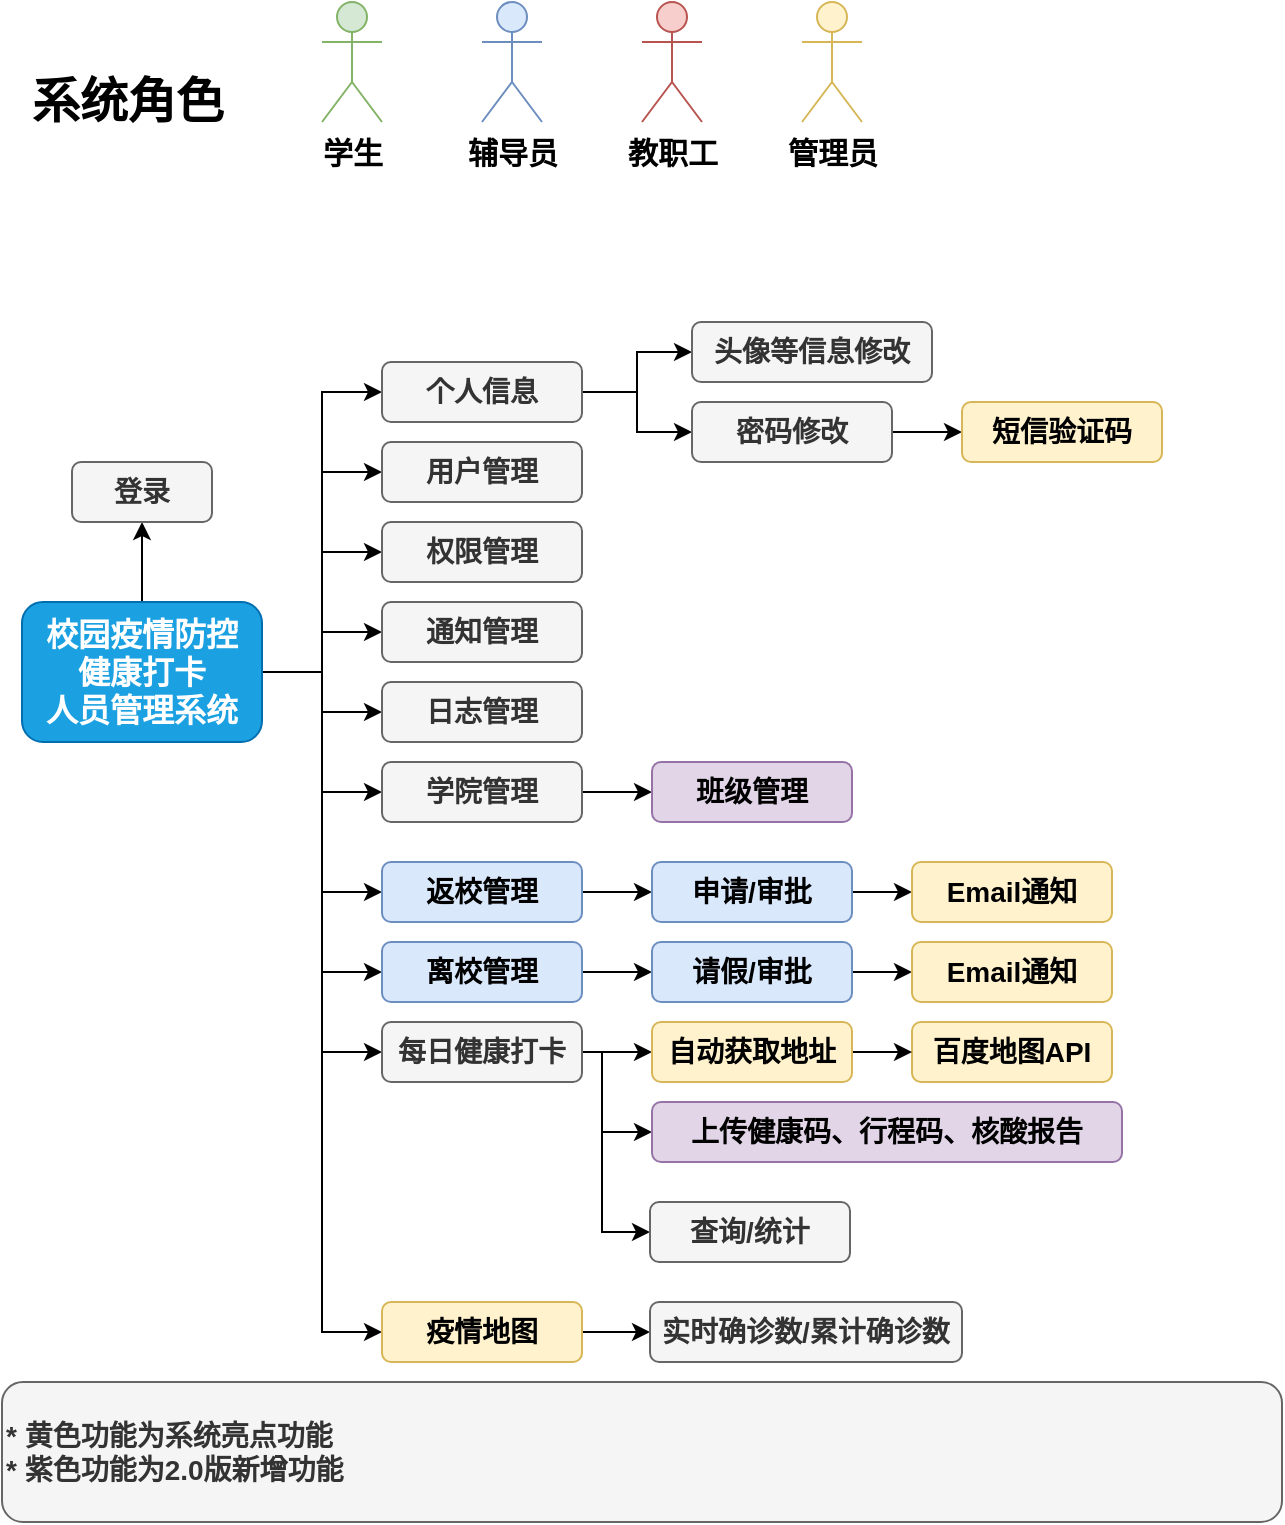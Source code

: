 <mxfile version="20.4.1" type="github">
  <diagram id="yorWovq_tISe7ccQDG3e" name="Page-1">
    <mxGraphModel dx="976" dy="666" grid="1" gridSize="10" guides="1" tooltips="1" connect="1" arrows="1" fold="1" page="1" pageScale="1" pageWidth="827" pageHeight="1169" math="0" shadow="0">
      <root>
        <mxCell id="0" />
        <mxCell id="1" parent="0" />
        <mxCell id="5rIF5Xdq-ZtbnCXGbU9Z-1" value="学生" style="shape=umlActor;verticalLabelPosition=bottom;verticalAlign=top;html=1;outlineConnect=0;fillColor=#d5e8d4;strokeColor=#82b366;fontStyle=1;fontSize=15;" parent="1" vertex="1">
          <mxGeometry x="250" y="30" width="30" height="60" as="geometry" />
        </mxCell>
        <mxCell id="5rIF5Xdq-ZtbnCXGbU9Z-2" value="辅导员" style="shape=umlActor;verticalLabelPosition=bottom;verticalAlign=top;html=1;outlineConnect=0;fillColor=#dae8fc;strokeColor=#6c8ebf;fontStyle=1;fontSize=15;" parent="1" vertex="1">
          <mxGeometry x="330" y="30" width="30" height="60" as="geometry" />
        </mxCell>
        <mxCell id="5rIF5Xdq-ZtbnCXGbU9Z-3" value="教职工" style="shape=umlActor;verticalLabelPosition=bottom;verticalAlign=top;html=1;outlineConnect=0;fillColor=#f8cecc;strokeColor=#b85450;fontStyle=1;fontSize=15;" parent="1" vertex="1">
          <mxGeometry x="410" y="30" width="30" height="60" as="geometry" />
        </mxCell>
        <mxCell id="5rIF5Xdq-ZtbnCXGbU9Z-4" value="管理员" style="shape=umlActor;verticalLabelPosition=bottom;verticalAlign=top;html=1;outlineConnect=0;fillColor=#fff2cc;strokeColor=#d6b656;fontStyle=1;fontSize=15;" parent="1" vertex="1">
          <mxGeometry x="490" y="30" width="30" height="60" as="geometry" />
        </mxCell>
        <mxCell id="5rIF5Xdq-ZtbnCXGbU9Z-7" style="edgeStyle=orthogonalEdgeStyle;rounded=0;orthogonalLoop=1;jettySize=auto;html=1;exitX=0.5;exitY=0;exitDx=0;exitDy=0;entryX=0.5;entryY=1;entryDx=0;entryDy=0;fontSize=14;" parent="1" source="5rIF5Xdq-ZtbnCXGbU9Z-5" target="5rIF5Xdq-ZtbnCXGbU9Z-6" edge="1">
          <mxGeometry relative="1" as="geometry" />
        </mxCell>
        <mxCell id="5rIF5Xdq-ZtbnCXGbU9Z-26" style="edgeStyle=orthogonalEdgeStyle;rounded=0;orthogonalLoop=1;jettySize=auto;html=1;exitX=1;exitY=0.5;exitDx=0;exitDy=0;entryX=0;entryY=0.5;entryDx=0;entryDy=0;fontSize=16;" parent="1" source="5rIF5Xdq-ZtbnCXGbU9Z-5" target="5rIF5Xdq-ZtbnCXGbU9Z-11" edge="1">
          <mxGeometry relative="1" as="geometry" />
        </mxCell>
        <mxCell id="5rIF5Xdq-ZtbnCXGbU9Z-27" style="edgeStyle=orthogonalEdgeStyle;rounded=0;orthogonalLoop=1;jettySize=auto;html=1;exitX=1;exitY=0.5;exitDx=0;exitDy=0;entryX=0;entryY=0.5;entryDx=0;entryDy=0;fontSize=16;" parent="1" source="5rIF5Xdq-ZtbnCXGbU9Z-5" target="5rIF5Xdq-ZtbnCXGbU9Z-8" edge="1">
          <mxGeometry relative="1" as="geometry" />
        </mxCell>
        <mxCell id="5rIF5Xdq-ZtbnCXGbU9Z-28" style="edgeStyle=orthogonalEdgeStyle;rounded=0;orthogonalLoop=1;jettySize=auto;html=1;exitX=1;exitY=0.5;exitDx=0;exitDy=0;entryX=0;entryY=0.5;entryDx=0;entryDy=0;fontSize=16;" parent="1" source="5rIF5Xdq-ZtbnCXGbU9Z-5" target="5rIF5Xdq-ZtbnCXGbU9Z-9" edge="1">
          <mxGeometry relative="1" as="geometry" />
        </mxCell>
        <mxCell id="5rIF5Xdq-ZtbnCXGbU9Z-29" style="edgeStyle=orthogonalEdgeStyle;rounded=0;orthogonalLoop=1;jettySize=auto;html=1;exitX=1;exitY=0.5;exitDx=0;exitDy=0;entryX=0;entryY=0.5;entryDx=0;entryDy=0;fontSize=16;" parent="1" source="5rIF5Xdq-ZtbnCXGbU9Z-5" target="5rIF5Xdq-ZtbnCXGbU9Z-20" edge="1">
          <mxGeometry relative="1" as="geometry" />
        </mxCell>
        <mxCell id="5rIF5Xdq-ZtbnCXGbU9Z-34" style="edgeStyle=orthogonalEdgeStyle;rounded=0;orthogonalLoop=1;jettySize=auto;html=1;exitX=1;exitY=0.5;exitDx=0;exitDy=0;entryX=0;entryY=0.5;entryDx=0;entryDy=0;fontSize=16;" parent="1" source="5rIF5Xdq-ZtbnCXGbU9Z-5" target="5rIF5Xdq-ZtbnCXGbU9Z-10" edge="1">
          <mxGeometry relative="1" as="geometry" />
        </mxCell>
        <mxCell id="5rIF5Xdq-ZtbnCXGbU9Z-35" style="edgeStyle=orthogonalEdgeStyle;rounded=0;orthogonalLoop=1;jettySize=auto;html=1;exitX=1;exitY=0.5;exitDx=0;exitDy=0;entryX=0;entryY=0.5;entryDx=0;entryDy=0;fontSize=16;" parent="1" source="5rIF5Xdq-ZtbnCXGbU9Z-5" target="5rIF5Xdq-ZtbnCXGbU9Z-13" edge="1">
          <mxGeometry relative="1" as="geometry" />
        </mxCell>
        <mxCell id="5rIF5Xdq-ZtbnCXGbU9Z-36" style="edgeStyle=orthogonalEdgeStyle;rounded=0;orthogonalLoop=1;jettySize=auto;html=1;exitX=1;exitY=0.5;exitDx=0;exitDy=0;entryX=0;entryY=0.5;entryDx=0;entryDy=0;fontSize=16;" parent="1" source="5rIF5Xdq-ZtbnCXGbU9Z-5" target="5rIF5Xdq-ZtbnCXGbU9Z-14" edge="1">
          <mxGeometry relative="1" as="geometry" />
        </mxCell>
        <mxCell id="5rIF5Xdq-ZtbnCXGbU9Z-37" style="edgeStyle=orthogonalEdgeStyle;rounded=0;orthogonalLoop=1;jettySize=auto;html=1;exitX=1;exitY=0.5;exitDx=0;exitDy=0;entryX=0;entryY=0.5;entryDx=0;entryDy=0;fontSize=16;" parent="1" source="5rIF5Xdq-ZtbnCXGbU9Z-5" target="5rIF5Xdq-ZtbnCXGbU9Z-15" edge="1">
          <mxGeometry relative="1" as="geometry" />
        </mxCell>
        <mxCell id="5rIF5Xdq-ZtbnCXGbU9Z-38" style="edgeStyle=orthogonalEdgeStyle;rounded=0;orthogonalLoop=1;jettySize=auto;html=1;exitX=1;exitY=0.5;exitDx=0;exitDy=0;entryX=0;entryY=0.5;entryDx=0;entryDy=0;fontSize=16;" parent="1" source="5rIF5Xdq-ZtbnCXGbU9Z-5" target="5rIF5Xdq-ZtbnCXGbU9Z-17" edge="1">
          <mxGeometry relative="1" as="geometry" />
        </mxCell>
        <mxCell id="PQOv4d-Mpdv5f0DtzdS1-7" style="edgeStyle=orthogonalEdgeStyle;rounded=0;orthogonalLoop=1;jettySize=auto;html=1;exitX=1;exitY=0.5;exitDx=0;exitDy=0;entryX=0;entryY=0.5;entryDx=0;entryDy=0;" parent="1" source="5rIF5Xdq-ZtbnCXGbU9Z-5" target="PQOv4d-Mpdv5f0DtzdS1-4" edge="1">
          <mxGeometry relative="1" as="geometry" />
        </mxCell>
        <mxCell id="5rIF5Xdq-ZtbnCXGbU9Z-5" value="校园疫情防控&lt;br style=&quot;font-size: 16px;&quot;&gt;健康打卡&lt;br style=&quot;font-size: 16px;&quot;&gt;人员管理系统" style="rounded=1;whiteSpace=wrap;html=1;fontSize=16;fillColor=#1ba1e2;strokeColor=#006EAF;fontColor=#ffffff;fontStyle=1" parent="1" vertex="1">
          <mxGeometry x="100" y="330" width="120" height="70" as="geometry" />
        </mxCell>
        <mxCell id="5rIF5Xdq-ZtbnCXGbU9Z-6" value="登录" style="rounded=1;whiteSpace=wrap;html=1;fontSize=14;fillColor=#f5f5f5;fontColor=#333333;strokeColor=#666666;fontStyle=1" parent="1" vertex="1">
          <mxGeometry x="125" y="260" width="70" height="30" as="geometry" />
        </mxCell>
        <mxCell id="5rIF5Xdq-ZtbnCXGbU9Z-8" value="用户管理" style="rounded=1;whiteSpace=wrap;html=1;fontSize=14;fillColor=#f5f5f5;fontColor=#333333;strokeColor=#666666;fontStyle=1" parent="1" vertex="1">
          <mxGeometry x="280" y="250" width="100" height="30" as="geometry" />
        </mxCell>
        <mxCell id="5rIF5Xdq-ZtbnCXGbU9Z-9" value="权限管理" style="rounded=1;whiteSpace=wrap;html=1;fontSize=14;fillColor=#f5f5f5;fontColor=#333333;strokeColor=#666666;fontStyle=1" parent="1" vertex="1">
          <mxGeometry x="280" y="290" width="100" height="30" as="geometry" />
        </mxCell>
        <mxCell id="5rIF5Xdq-ZtbnCXGbU9Z-10" value="通知管理" style="rounded=1;whiteSpace=wrap;html=1;fontSize=14;fillColor=#f5f5f5;fontColor=#333333;strokeColor=#666666;fontStyle=1" parent="1" vertex="1">
          <mxGeometry x="280" y="330" width="100" height="30" as="geometry" />
        </mxCell>
        <mxCell id="5rIF5Xdq-ZtbnCXGbU9Z-23" style="edgeStyle=orthogonalEdgeStyle;rounded=0;orthogonalLoop=1;jettySize=auto;html=1;exitX=1;exitY=0.5;exitDx=0;exitDy=0;entryX=0;entryY=0.5;entryDx=0;entryDy=0;fontSize=16;" parent="1" source="5rIF5Xdq-ZtbnCXGbU9Z-11" target="5rIF5Xdq-ZtbnCXGbU9Z-12" edge="1">
          <mxGeometry relative="1" as="geometry" />
        </mxCell>
        <mxCell id="5rIF5Xdq-ZtbnCXGbU9Z-25" style="edgeStyle=orthogonalEdgeStyle;rounded=0;orthogonalLoop=1;jettySize=auto;html=1;exitX=1;exitY=0.5;exitDx=0;exitDy=0;entryX=0;entryY=0.5;entryDx=0;entryDy=0;fontSize=16;" parent="1" source="5rIF5Xdq-ZtbnCXGbU9Z-11" target="5rIF5Xdq-ZtbnCXGbU9Z-22" edge="1">
          <mxGeometry relative="1" as="geometry" />
        </mxCell>
        <mxCell id="5rIF5Xdq-ZtbnCXGbU9Z-11" value="个人信息" style="rounded=1;whiteSpace=wrap;html=1;fontSize=14;fillColor=#f5f5f5;fontColor=#333333;strokeColor=#666666;fontStyle=1" parent="1" vertex="1">
          <mxGeometry x="280" y="210" width="100" height="30" as="geometry" />
        </mxCell>
        <mxCell id="5rIF5Xdq-ZtbnCXGbU9Z-12" value="头像等信息修改" style="rounded=1;whiteSpace=wrap;html=1;fontSize=14;fillColor=#f5f5f5;fontColor=#333333;strokeColor=#666666;fontStyle=1" parent="1" vertex="1">
          <mxGeometry x="435" y="190" width="120" height="30" as="geometry" />
        </mxCell>
        <mxCell id="5rIF5Xdq-ZtbnCXGbU9Z-13" value="日志管理" style="rounded=1;whiteSpace=wrap;html=1;fontSize=14;fillColor=#f5f5f5;fontColor=#333333;strokeColor=#666666;fontStyle=1" parent="1" vertex="1">
          <mxGeometry x="280" y="370" width="100" height="30" as="geometry" />
        </mxCell>
        <mxCell id="W1u-YwrRw44qgqtMoDbP-12" style="edgeStyle=orthogonalEdgeStyle;rounded=0;orthogonalLoop=1;jettySize=auto;html=1;exitX=1;exitY=0.5;exitDx=0;exitDy=0;entryX=0;entryY=0.5;entryDx=0;entryDy=0;" parent="1" source="5rIF5Xdq-ZtbnCXGbU9Z-14" target="W1u-YwrRw44qgqtMoDbP-11" edge="1">
          <mxGeometry relative="1" as="geometry" />
        </mxCell>
        <mxCell id="5rIF5Xdq-ZtbnCXGbU9Z-14" value="学院管理" style="rounded=1;whiteSpace=wrap;html=1;fontSize=14;fillColor=#f5f5f5;fontColor=#333333;strokeColor=#666666;fontStyle=1" parent="1" vertex="1">
          <mxGeometry x="280" y="410" width="100" height="30" as="geometry" />
        </mxCell>
        <mxCell id="5rIF5Xdq-ZtbnCXGbU9Z-33" style="edgeStyle=orthogonalEdgeStyle;rounded=0;orthogonalLoop=1;jettySize=auto;html=1;exitX=1;exitY=0.5;exitDx=0;exitDy=0;entryX=0;entryY=0.5;entryDx=0;entryDy=0;fontSize=16;" parent="1" source="5rIF5Xdq-ZtbnCXGbU9Z-15" target="5rIF5Xdq-ZtbnCXGbU9Z-16" edge="1">
          <mxGeometry relative="1" as="geometry" />
        </mxCell>
        <mxCell id="5rIF5Xdq-ZtbnCXGbU9Z-15" value="离校管理" style="rounded=1;whiteSpace=wrap;html=1;fontSize=14;fillColor=#dae8fc;strokeColor=#6c8ebf;fontStyle=1" parent="1" vertex="1">
          <mxGeometry x="280" y="500" width="100" height="30" as="geometry" />
        </mxCell>
        <mxCell id="W1u-YwrRw44qgqtMoDbP-5" style="edgeStyle=orthogonalEdgeStyle;rounded=0;orthogonalLoop=1;jettySize=auto;html=1;exitX=1;exitY=0.5;exitDx=0;exitDy=0;entryX=0;entryY=0.5;entryDx=0;entryDy=0;" parent="1" source="5rIF5Xdq-ZtbnCXGbU9Z-16" target="W1u-YwrRw44qgqtMoDbP-4" edge="1">
          <mxGeometry relative="1" as="geometry" />
        </mxCell>
        <mxCell id="5rIF5Xdq-ZtbnCXGbU9Z-16" value="请假/审批" style="rounded=1;whiteSpace=wrap;html=1;fontSize=14;fillColor=#dae8fc;strokeColor=#6c8ebf;fontStyle=1" parent="1" vertex="1">
          <mxGeometry x="415" y="500" width="100" height="30" as="geometry" />
        </mxCell>
        <mxCell id="5rIF5Xdq-ZtbnCXGbU9Z-31" style="edgeStyle=orthogonalEdgeStyle;rounded=0;orthogonalLoop=1;jettySize=auto;html=1;exitX=1;exitY=0.5;exitDx=0;exitDy=0;entryX=0;entryY=0.5;entryDx=0;entryDy=0;fontSize=16;" parent="1" source="5rIF5Xdq-ZtbnCXGbU9Z-17" target="5rIF5Xdq-ZtbnCXGbU9Z-19" edge="1">
          <mxGeometry relative="1" as="geometry" />
        </mxCell>
        <mxCell id="W1u-YwrRw44qgqtMoDbP-9" style="edgeStyle=orthogonalEdgeStyle;rounded=0;orthogonalLoop=1;jettySize=auto;html=1;exitX=1;exitY=0.5;exitDx=0;exitDy=0;entryX=0;entryY=0.5;entryDx=0;entryDy=0;" parent="1" source="5rIF5Xdq-ZtbnCXGbU9Z-17" target="W1u-YwrRw44qgqtMoDbP-7" edge="1">
          <mxGeometry relative="1" as="geometry">
            <Array as="points">
              <mxPoint x="390" y="555" />
              <mxPoint x="390" y="595" />
            </Array>
          </mxGeometry>
        </mxCell>
        <mxCell id="W1u-YwrRw44qgqtMoDbP-10" style="edgeStyle=orthogonalEdgeStyle;rounded=0;orthogonalLoop=1;jettySize=auto;html=1;exitX=1;exitY=0.25;exitDx=0;exitDy=0;entryX=0;entryY=0.5;entryDx=0;entryDy=0;" parent="1" source="5rIF5Xdq-ZtbnCXGbU9Z-17" target="W1u-YwrRw44qgqtMoDbP-6" edge="1">
          <mxGeometry relative="1" as="geometry">
            <Array as="points">
              <mxPoint x="380" y="555" />
              <mxPoint x="390" y="555" />
              <mxPoint x="390" y="645" />
            </Array>
          </mxGeometry>
        </mxCell>
        <mxCell id="5rIF5Xdq-ZtbnCXGbU9Z-17" value="每日健康打卡" style="rounded=1;whiteSpace=wrap;html=1;fontSize=14;fillColor=#f5f5f5;fontColor=#333333;strokeColor=#666666;fontStyle=1" parent="1" vertex="1">
          <mxGeometry x="280" y="540" width="100" height="30" as="geometry" />
        </mxCell>
        <mxCell id="5rIF5Xdq-ZtbnCXGbU9Z-18" value="百度地图API" style="rounded=1;whiteSpace=wrap;html=1;fontSize=14;fillColor=#fff2cc;strokeColor=#d6b656;fontStyle=1" parent="1" vertex="1">
          <mxGeometry x="545" y="540" width="100" height="30" as="geometry" />
        </mxCell>
        <mxCell id="5rIF5Xdq-ZtbnCXGbU9Z-32" style="edgeStyle=orthogonalEdgeStyle;rounded=0;orthogonalLoop=1;jettySize=auto;html=1;exitX=1;exitY=0.5;exitDx=0;exitDy=0;entryX=0;entryY=0.5;entryDx=0;entryDy=0;fontSize=16;" parent="1" source="5rIF5Xdq-ZtbnCXGbU9Z-19" target="5rIF5Xdq-ZtbnCXGbU9Z-18" edge="1">
          <mxGeometry relative="1" as="geometry" />
        </mxCell>
        <mxCell id="5rIF5Xdq-ZtbnCXGbU9Z-19" value="自动获取地址" style="rounded=1;whiteSpace=wrap;html=1;fontSize=14;fillColor=#fff2cc;strokeColor=#d6b656;fontStyle=1" parent="1" vertex="1">
          <mxGeometry x="415" y="540" width="100" height="30" as="geometry" />
        </mxCell>
        <mxCell id="5rIF5Xdq-ZtbnCXGbU9Z-30" style="edgeStyle=orthogonalEdgeStyle;rounded=0;orthogonalLoop=1;jettySize=auto;html=1;exitX=1;exitY=0.5;exitDx=0;exitDy=0;entryX=0;entryY=0.5;entryDx=0;entryDy=0;fontSize=16;" parent="1" source="5rIF5Xdq-ZtbnCXGbU9Z-20" target="5rIF5Xdq-ZtbnCXGbU9Z-21" edge="1">
          <mxGeometry relative="1" as="geometry" />
        </mxCell>
        <mxCell id="5rIF5Xdq-ZtbnCXGbU9Z-20" value="疫情地图" style="rounded=1;whiteSpace=wrap;html=1;fontSize=14;fillColor=#fff2cc;strokeColor=#d6b656;fontStyle=1" parent="1" vertex="1">
          <mxGeometry x="280" y="680" width="100" height="30" as="geometry" />
        </mxCell>
        <mxCell id="5rIF5Xdq-ZtbnCXGbU9Z-21" value="实时确诊数/累计确诊数" style="rounded=1;whiteSpace=wrap;html=1;fontSize=14;fillColor=#f5f5f5;fontColor=#333333;strokeColor=#666666;fontStyle=1" parent="1" vertex="1">
          <mxGeometry x="414" y="680" width="156" height="30" as="geometry" />
        </mxCell>
        <mxCell id="W1u-YwrRw44qgqtMoDbP-3" style="edgeStyle=orthogonalEdgeStyle;rounded=0;orthogonalLoop=1;jettySize=auto;html=1;exitX=1;exitY=0.5;exitDx=0;exitDy=0;entryX=0;entryY=0.5;entryDx=0;entryDy=0;" parent="1" source="5rIF5Xdq-ZtbnCXGbU9Z-22" target="W1u-YwrRw44qgqtMoDbP-1" edge="1">
          <mxGeometry relative="1" as="geometry" />
        </mxCell>
        <mxCell id="5rIF5Xdq-ZtbnCXGbU9Z-22" value="密码修改" style="rounded=1;whiteSpace=wrap;html=1;fontSize=14;fillColor=#f5f5f5;fontColor=#333333;strokeColor=#666666;fontStyle=1" parent="1" vertex="1">
          <mxGeometry x="435" y="230" width="100" height="30" as="geometry" />
        </mxCell>
        <mxCell id="W1u-YwrRw44qgqtMoDbP-1" value="短信验证码" style="rounded=1;whiteSpace=wrap;html=1;fontSize=14;fillColor=#fff2cc;strokeColor=#d6b656;fontStyle=1" parent="1" vertex="1">
          <mxGeometry x="570" y="230" width="100" height="30" as="geometry" />
        </mxCell>
        <mxCell id="W1u-YwrRw44qgqtMoDbP-4" value="Email通知" style="rounded=1;whiteSpace=wrap;html=1;fontSize=14;fillColor=#fff2cc;strokeColor=#d6b656;fontStyle=1" parent="1" vertex="1">
          <mxGeometry x="545" y="500" width="100" height="30" as="geometry" />
        </mxCell>
        <mxCell id="W1u-YwrRw44qgqtMoDbP-6" value="查询/统计" style="rounded=1;whiteSpace=wrap;html=1;fontSize=14;fillColor=#f5f5f5;fontColor=#333333;strokeColor=#666666;fontStyle=1" parent="1" vertex="1">
          <mxGeometry x="414" y="630" width="100" height="30" as="geometry" />
        </mxCell>
        <mxCell id="W1u-YwrRw44qgqtMoDbP-7" value="上传健康码、行程码、核酸报告" style="rounded=1;whiteSpace=wrap;html=1;fontSize=14;fillColor=#e1d5e7;strokeColor=#9673a6;fontStyle=1" parent="1" vertex="1">
          <mxGeometry x="415" y="580" width="235" height="30" as="geometry" />
        </mxCell>
        <mxCell id="W1u-YwrRw44qgqtMoDbP-11" value="班级管理" style="rounded=1;whiteSpace=wrap;html=1;fontSize=14;fillColor=#e1d5e7;strokeColor=#9673a6;fontStyle=1" parent="1" vertex="1">
          <mxGeometry x="415" y="410" width="100" height="30" as="geometry" />
        </mxCell>
        <mxCell id="W1u-YwrRw44qgqtMoDbP-13" value="* 黄色功能为系统亮点功能&lt;br&gt;* 紫色功能为2.0版新增功能" style="rounded=1;whiteSpace=wrap;html=1;fontSize=14;fillColor=#f5f5f5;strokeColor=#666666;fontStyle=1;fontColor=#333333;align=left;" parent="1" vertex="1">
          <mxGeometry x="90" y="720" width="640" height="70" as="geometry" />
        </mxCell>
        <mxCell id="W1u-YwrRw44qgqtMoDbP-14" value="&lt;h1&gt;系统角色&lt;/h1&gt;" style="text;html=1;strokeColor=none;fillColor=none;spacing=5;spacingTop=-20;whiteSpace=wrap;overflow=hidden;rounded=0;" parent="1" vertex="1">
          <mxGeometry x="100" y="60" width="190" height="120" as="geometry" />
        </mxCell>
        <mxCell id="PQOv4d-Mpdv5f0DtzdS1-8" style="edgeStyle=orthogonalEdgeStyle;rounded=0;orthogonalLoop=1;jettySize=auto;html=1;exitX=1;exitY=0.5;exitDx=0;exitDy=0;entryX=0;entryY=0.5;entryDx=0;entryDy=0;" parent="1" source="PQOv4d-Mpdv5f0DtzdS1-4" target="PQOv4d-Mpdv5f0DtzdS1-5" edge="1">
          <mxGeometry relative="1" as="geometry" />
        </mxCell>
        <mxCell id="PQOv4d-Mpdv5f0DtzdS1-4" value="返校管理" style="rounded=1;whiteSpace=wrap;html=1;fontSize=14;fillColor=#dae8fc;strokeColor=#6c8ebf;fontStyle=1" parent="1" vertex="1">
          <mxGeometry x="280" y="460" width="100" height="30" as="geometry" />
        </mxCell>
        <mxCell id="PQOv4d-Mpdv5f0DtzdS1-9" style="edgeStyle=orthogonalEdgeStyle;rounded=0;orthogonalLoop=1;jettySize=auto;html=1;exitX=1;exitY=0.5;exitDx=0;exitDy=0;entryX=0;entryY=0.5;entryDx=0;entryDy=0;" parent="1" source="PQOv4d-Mpdv5f0DtzdS1-5" target="PQOv4d-Mpdv5f0DtzdS1-6" edge="1">
          <mxGeometry relative="1" as="geometry" />
        </mxCell>
        <mxCell id="PQOv4d-Mpdv5f0DtzdS1-5" value="申请/审批" style="rounded=1;whiteSpace=wrap;html=1;fontSize=14;fillColor=#dae8fc;strokeColor=#6c8ebf;fontStyle=1" parent="1" vertex="1">
          <mxGeometry x="415" y="460" width="100" height="30" as="geometry" />
        </mxCell>
        <mxCell id="PQOv4d-Mpdv5f0DtzdS1-6" value="Email通知" style="rounded=1;whiteSpace=wrap;html=1;fontSize=14;fillColor=#fff2cc;strokeColor=#d6b656;fontStyle=1" parent="1" vertex="1">
          <mxGeometry x="545" y="460" width="100" height="30" as="geometry" />
        </mxCell>
      </root>
    </mxGraphModel>
  </diagram>
</mxfile>
